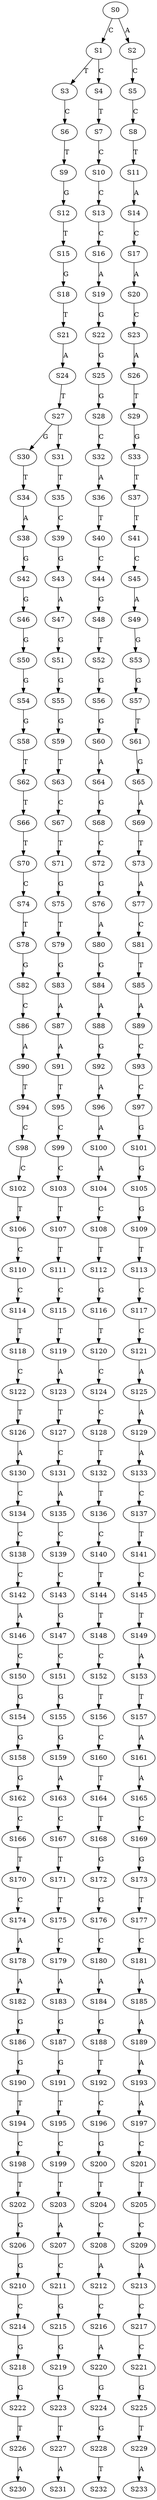 strict digraph  {
	S0 -> S1 [ label = C ];
	S0 -> S2 [ label = A ];
	S1 -> S3 [ label = T ];
	S1 -> S4 [ label = C ];
	S2 -> S5 [ label = C ];
	S3 -> S6 [ label = C ];
	S4 -> S7 [ label = T ];
	S5 -> S8 [ label = C ];
	S6 -> S9 [ label = T ];
	S7 -> S10 [ label = C ];
	S8 -> S11 [ label = T ];
	S9 -> S12 [ label = G ];
	S10 -> S13 [ label = C ];
	S11 -> S14 [ label = A ];
	S12 -> S15 [ label = T ];
	S13 -> S16 [ label = C ];
	S14 -> S17 [ label = C ];
	S15 -> S18 [ label = G ];
	S16 -> S19 [ label = A ];
	S17 -> S20 [ label = A ];
	S18 -> S21 [ label = T ];
	S19 -> S22 [ label = G ];
	S20 -> S23 [ label = C ];
	S21 -> S24 [ label = A ];
	S22 -> S25 [ label = G ];
	S23 -> S26 [ label = A ];
	S24 -> S27 [ label = T ];
	S25 -> S28 [ label = G ];
	S26 -> S29 [ label = T ];
	S27 -> S30 [ label = G ];
	S27 -> S31 [ label = T ];
	S28 -> S32 [ label = C ];
	S29 -> S33 [ label = G ];
	S30 -> S34 [ label = T ];
	S31 -> S35 [ label = T ];
	S32 -> S36 [ label = A ];
	S33 -> S37 [ label = T ];
	S34 -> S38 [ label = A ];
	S35 -> S39 [ label = C ];
	S36 -> S40 [ label = T ];
	S37 -> S41 [ label = T ];
	S38 -> S42 [ label = G ];
	S39 -> S43 [ label = G ];
	S40 -> S44 [ label = C ];
	S41 -> S45 [ label = C ];
	S42 -> S46 [ label = G ];
	S43 -> S47 [ label = A ];
	S44 -> S48 [ label = G ];
	S45 -> S49 [ label = A ];
	S46 -> S50 [ label = G ];
	S47 -> S51 [ label = G ];
	S48 -> S52 [ label = T ];
	S49 -> S53 [ label = G ];
	S50 -> S54 [ label = G ];
	S51 -> S55 [ label = G ];
	S52 -> S56 [ label = G ];
	S53 -> S57 [ label = G ];
	S54 -> S58 [ label = G ];
	S55 -> S59 [ label = G ];
	S56 -> S60 [ label = G ];
	S57 -> S61 [ label = T ];
	S58 -> S62 [ label = T ];
	S59 -> S63 [ label = T ];
	S60 -> S64 [ label = A ];
	S61 -> S65 [ label = G ];
	S62 -> S66 [ label = T ];
	S63 -> S67 [ label = C ];
	S64 -> S68 [ label = G ];
	S65 -> S69 [ label = A ];
	S66 -> S70 [ label = T ];
	S67 -> S71 [ label = T ];
	S68 -> S72 [ label = C ];
	S69 -> S73 [ label = T ];
	S70 -> S74 [ label = C ];
	S71 -> S75 [ label = G ];
	S72 -> S76 [ label = G ];
	S73 -> S77 [ label = A ];
	S74 -> S78 [ label = T ];
	S75 -> S79 [ label = T ];
	S76 -> S80 [ label = A ];
	S77 -> S81 [ label = C ];
	S78 -> S82 [ label = G ];
	S79 -> S83 [ label = G ];
	S80 -> S84 [ label = G ];
	S81 -> S85 [ label = T ];
	S82 -> S86 [ label = C ];
	S83 -> S87 [ label = A ];
	S84 -> S88 [ label = A ];
	S85 -> S89 [ label = A ];
	S86 -> S90 [ label = A ];
	S87 -> S91 [ label = A ];
	S88 -> S92 [ label = G ];
	S89 -> S93 [ label = C ];
	S90 -> S94 [ label = T ];
	S91 -> S95 [ label = T ];
	S92 -> S96 [ label = A ];
	S93 -> S97 [ label = C ];
	S94 -> S98 [ label = C ];
	S95 -> S99 [ label = C ];
	S96 -> S100 [ label = A ];
	S97 -> S101 [ label = G ];
	S98 -> S102 [ label = C ];
	S99 -> S103 [ label = C ];
	S100 -> S104 [ label = A ];
	S101 -> S105 [ label = G ];
	S102 -> S106 [ label = T ];
	S103 -> S107 [ label = T ];
	S104 -> S108 [ label = C ];
	S105 -> S109 [ label = G ];
	S106 -> S110 [ label = C ];
	S107 -> S111 [ label = T ];
	S108 -> S112 [ label = T ];
	S109 -> S113 [ label = T ];
	S110 -> S114 [ label = C ];
	S111 -> S115 [ label = C ];
	S112 -> S116 [ label = G ];
	S113 -> S117 [ label = C ];
	S114 -> S118 [ label = T ];
	S115 -> S119 [ label = T ];
	S116 -> S120 [ label = T ];
	S117 -> S121 [ label = C ];
	S118 -> S122 [ label = C ];
	S119 -> S123 [ label = A ];
	S120 -> S124 [ label = C ];
	S121 -> S125 [ label = A ];
	S122 -> S126 [ label = T ];
	S123 -> S127 [ label = T ];
	S124 -> S128 [ label = C ];
	S125 -> S129 [ label = A ];
	S126 -> S130 [ label = A ];
	S127 -> S131 [ label = C ];
	S128 -> S132 [ label = T ];
	S129 -> S133 [ label = A ];
	S130 -> S134 [ label = C ];
	S131 -> S135 [ label = A ];
	S132 -> S136 [ label = T ];
	S133 -> S137 [ label = C ];
	S134 -> S138 [ label = C ];
	S135 -> S139 [ label = C ];
	S136 -> S140 [ label = C ];
	S137 -> S141 [ label = T ];
	S138 -> S142 [ label = C ];
	S139 -> S143 [ label = C ];
	S140 -> S144 [ label = T ];
	S141 -> S145 [ label = C ];
	S142 -> S146 [ label = A ];
	S143 -> S147 [ label = G ];
	S144 -> S148 [ label = T ];
	S145 -> S149 [ label = T ];
	S146 -> S150 [ label = C ];
	S147 -> S151 [ label = C ];
	S148 -> S152 [ label = C ];
	S149 -> S153 [ label = A ];
	S150 -> S154 [ label = G ];
	S151 -> S155 [ label = G ];
	S152 -> S156 [ label = T ];
	S153 -> S157 [ label = T ];
	S154 -> S158 [ label = G ];
	S155 -> S159 [ label = G ];
	S156 -> S160 [ label = C ];
	S157 -> S161 [ label = A ];
	S158 -> S162 [ label = G ];
	S159 -> S163 [ label = A ];
	S160 -> S164 [ label = T ];
	S161 -> S165 [ label = A ];
	S162 -> S166 [ label = C ];
	S163 -> S167 [ label = C ];
	S164 -> S168 [ label = T ];
	S165 -> S169 [ label = C ];
	S166 -> S170 [ label = T ];
	S167 -> S171 [ label = T ];
	S168 -> S172 [ label = G ];
	S169 -> S173 [ label = G ];
	S170 -> S174 [ label = C ];
	S171 -> S175 [ label = T ];
	S172 -> S176 [ label = G ];
	S173 -> S177 [ label = T ];
	S174 -> S178 [ label = A ];
	S175 -> S179 [ label = C ];
	S176 -> S180 [ label = C ];
	S177 -> S181 [ label = C ];
	S178 -> S182 [ label = A ];
	S179 -> S183 [ label = A ];
	S180 -> S184 [ label = A ];
	S181 -> S185 [ label = A ];
	S182 -> S186 [ label = G ];
	S183 -> S187 [ label = G ];
	S184 -> S188 [ label = G ];
	S185 -> S189 [ label = A ];
	S186 -> S190 [ label = G ];
	S187 -> S191 [ label = G ];
	S188 -> S192 [ label = T ];
	S189 -> S193 [ label = A ];
	S190 -> S194 [ label = T ];
	S191 -> S195 [ label = T ];
	S192 -> S196 [ label = C ];
	S193 -> S197 [ label = A ];
	S194 -> S198 [ label = C ];
	S195 -> S199 [ label = C ];
	S196 -> S200 [ label = G ];
	S197 -> S201 [ label = C ];
	S198 -> S202 [ label = T ];
	S199 -> S203 [ label = T ];
	S200 -> S204 [ label = T ];
	S201 -> S205 [ label = T ];
	S202 -> S206 [ label = G ];
	S203 -> S207 [ label = A ];
	S204 -> S208 [ label = C ];
	S205 -> S209 [ label = C ];
	S206 -> S210 [ label = G ];
	S207 -> S211 [ label = C ];
	S208 -> S212 [ label = A ];
	S209 -> S213 [ label = A ];
	S210 -> S214 [ label = C ];
	S211 -> S215 [ label = G ];
	S212 -> S216 [ label = C ];
	S213 -> S217 [ label = C ];
	S214 -> S218 [ label = G ];
	S215 -> S219 [ label = G ];
	S216 -> S220 [ label = A ];
	S217 -> S221 [ label = C ];
	S218 -> S222 [ label = G ];
	S219 -> S223 [ label = G ];
	S220 -> S224 [ label = G ];
	S221 -> S225 [ label = G ];
	S222 -> S226 [ label = T ];
	S223 -> S227 [ label = T ];
	S224 -> S228 [ label = G ];
	S225 -> S229 [ label = T ];
	S226 -> S230 [ label = A ];
	S227 -> S231 [ label = A ];
	S228 -> S232 [ label = T ];
	S229 -> S233 [ label = A ];
}
